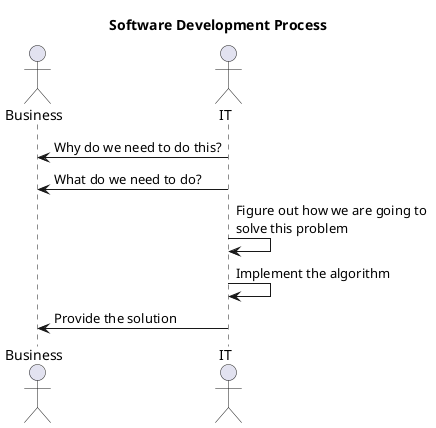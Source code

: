 @startuml
title Software Development Process


Actor Business
Actor IT
IT -> Business: Why do we need to do this?
IT -> Business: What do we need to do?
IT -> IT : Figure out how we are going to \nsolve this problem
IT -> IT : Implement the algorithm
IT -> Business :  Provide the solution

@enduml